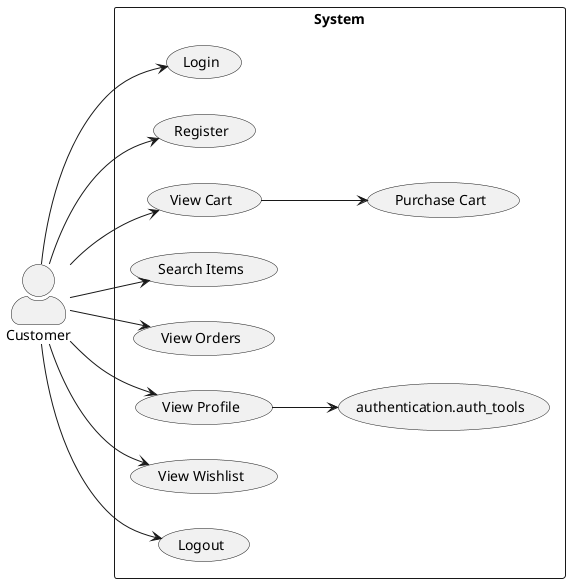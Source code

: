 @startuml customer
skinparam actorStyle awesome
left to right direction
actor Customer
rectangle "System" as system {
  (Login)
  (Register)
  (View Cart)
  (Search Items)
  (View Orders)
  (Purchase Cart)
  (View Profile)
  (authentication.auth_tools)
  (View Wishlist)
  (Logout)
}
Customer --> (Login)
Customer --> (Register)
Customer --> (View Cart)
(View Cart) --> (Purchase Cart)
Customer --> (Search Items)
Customer --> (View Orders)
Customer --> (View Profile)
(View Profile) --> authentication.auth_tools
Customer --> (View Wishlist)
Customer --> (Logout)
@enduml